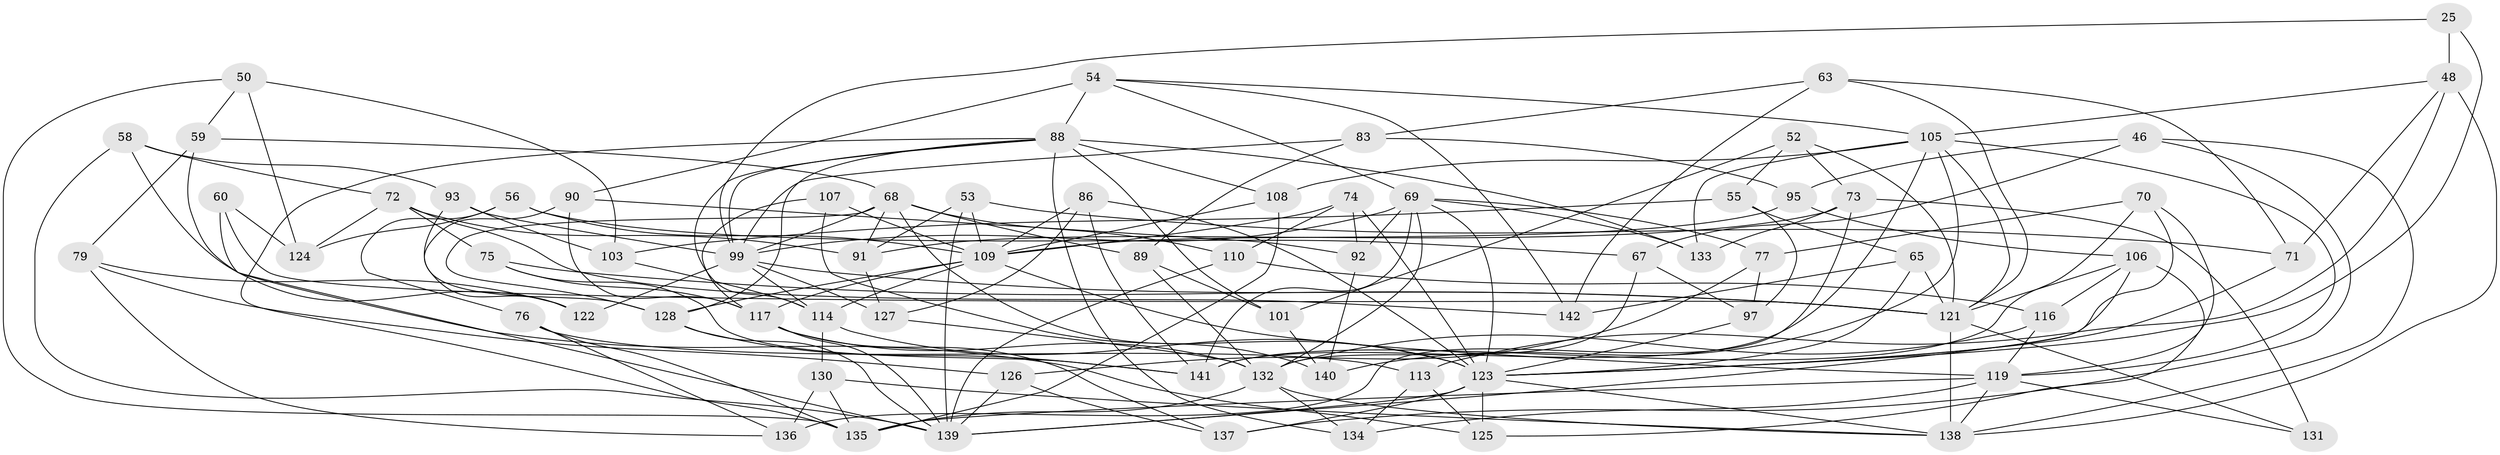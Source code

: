 // original degree distribution, {4: 1.0}
// Generated by graph-tools (version 1.1) at 2025/56/03/09/25 04:56:44]
// undirected, 71 vertices, 180 edges
graph export_dot {
graph [start="1"]
  node [color=gray90,style=filled];
  25;
  46;
  48 [super="+19"];
  50;
  52;
  53;
  54 [super="+40"];
  55;
  56;
  58;
  59;
  60;
  63;
  65;
  67;
  68 [super="+62+37"];
  69 [super="+42"];
  70;
  71;
  72 [super="+39"];
  73 [super="+3"];
  74;
  75;
  76;
  77;
  79;
  83;
  86;
  88 [super="+29+49"];
  89;
  90;
  91 [super="+51"];
  92;
  93;
  95;
  97;
  99 [super="+7+24+94"];
  101;
  103;
  105 [super="+27+47+84"];
  106 [super="+23"];
  107;
  108 [super="+85"];
  109 [super="+15+102"];
  110;
  113;
  114 [super="+41"];
  116;
  117 [super="+57"];
  119 [super="+66"];
  121 [super="+104+32"];
  122;
  123 [super="+43+120"];
  124;
  125 [super="+98"];
  126;
  127 [super="+64"];
  128 [super="+6+36+96"];
  130;
  131 [super="+111"];
  132 [super="+5+80"];
  133;
  134;
  135 [super="+100"];
  136;
  137;
  138 [super="+35+118"];
  139 [super="+129"];
  140 [super="+87"];
  141 [super="+78+112"];
  142;
  25 -- 48 [weight=2];
  25 -- 99;
  25 -- 123;
  46 -- 95;
  46 -- 67;
  46 -- 137;
  46 -- 138;
  48 -- 71;
  48 -- 105;
  48 -- 113;
  48 -- 138;
  50 -- 59;
  50 -- 124;
  50 -- 103;
  50 -- 135;
  52 -- 101;
  52 -- 55;
  52 -- 73;
  52 -- 121;
  53 -- 71;
  53 -- 109;
  53 -- 139;
  53 -- 91;
  54 -- 88 [weight=2];
  54 -- 90;
  54 -- 105;
  54 -- 69;
  54 -- 142;
  55 -- 97;
  55 -- 65;
  55 -- 103;
  56 -- 109;
  56 -- 67;
  56 -- 124;
  56 -- 76;
  58 -- 122;
  58 -- 93;
  58 -- 139;
  58 -- 72;
  59 -- 79;
  59 -- 125;
  59 -- 68;
  60 -- 139;
  60 -- 124;
  60 -- 121 [weight=2];
  63 -- 71;
  63 -- 142;
  63 -- 83;
  63 -- 121;
  65 -- 142;
  65 -- 123;
  65 -- 121;
  67 -- 97;
  67 -- 132;
  68 -- 89;
  68 -- 128 [weight=2];
  68 -- 99 [weight=2];
  68 -- 110;
  68 -- 123 [weight=2];
  68 -- 91;
  69 -- 92;
  69 -- 132;
  69 -- 99;
  69 -- 77;
  69 -- 133;
  69 -- 123;
  69 -- 141;
  70 -- 77;
  70 -- 119;
  70 -- 141;
  70 -- 123;
  71 -- 123;
  72 -- 91 [weight=2];
  72 -- 75;
  72 -- 124;
  72 -- 142;
  73 -- 136;
  73 -- 131 [weight=2];
  73 -- 91;
  73 -- 133;
  74 -- 92;
  74 -- 110;
  74 -- 109;
  74 -- 123;
  75 -- 141;
  75 -- 121;
  75 -- 117;
  76 -- 136;
  76 -- 113;
  76 -- 135;
  77 -- 97;
  77 -- 126;
  79 -- 136;
  79 -- 126;
  79 -- 122;
  83 -- 95;
  83 -- 89;
  83 -- 99;
  86 -- 109;
  86 -- 141;
  86 -- 127;
  86 -- 123;
  88 -- 134;
  88 -- 114;
  88 -- 108 [weight=2];
  88 -- 128 [weight=2];
  88 -- 99;
  88 -- 101;
  88 -- 133;
  88 -- 135;
  89 -- 101;
  89 -- 132;
  90 -- 92;
  90 -- 117;
  90 -- 122;
  91 -- 127;
  92 -- 140;
  93 -- 103;
  93 -- 99;
  93 -- 128;
  95 -- 109;
  95 -- 106;
  97 -- 123;
  99 -- 127 [weight=2];
  99 -- 122;
  99 -- 114 [weight=2];
  99 -- 121 [weight=2];
  101 -- 140;
  103 -- 114;
  105 -- 133;
  105 -- 140 [weight=2];
  105 -- 141;
  105 -- 119;
  105 -- 108 [weight=2];
  105 -- 121;
  106 -- 139;
  106 -- 121;
  106 -- 125 [weight=2];
  106 -- 116;
  107 -- 140 [weight=2];
  107 -- 109;
  107 -- 117;
  108 -- 109;
  108 -- 135;
  109 -- 128;
  109 -- 119 [weight=2];
  109 -- 114;
  109 -- 117;
  110 -- 116;
  110 -- 139;
  113 -- 134;
  113 -- 125;
  114 -- 130;
  114 -- 123 [weight=4];
  116 -- 119;
  116 -- 132;
  117 -- 132 [weight=2];
  117 -- 137;
  117 -- 139;
  119 -- 135;
  119 -- 131;
  119 -- 134;
  119 -- 138 [weight=2];
  121 -- 131 [weight=3];
  121 -- 138 [weight=3];
  123 -- 137;
  123 -- 139 [weight=2];
  123 -- 125 [weight=2];
  123 -- 138;
  126 -- 137;
  126 -- 139;
  127 -- 132 [weight=2];
  128 -- 141 [weight=3];
  128 -- 139;
  130 -- 135;
  130 -- 136;
  130 -- 138;
  132 -- 134;
  132 -- 138;
  132 -- 135 [weight=2];
}
